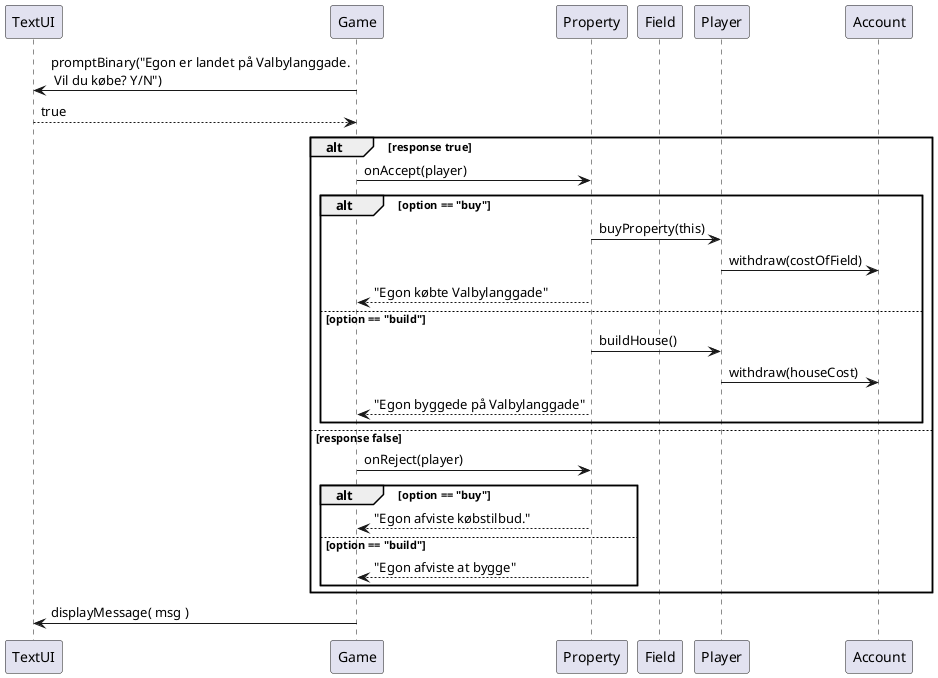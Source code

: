 @startuml
'https://plantuml.com/sequence-diagram
participant TextUI as ui
participant Game as game
participant Property  as subField
participant Field  as field

game -> ui:promptBinary("Egon er landet på Valbylanggade.\n Vil du købe? Y/N")
ui --> game: true

'game -> field : msg = processResponse(player, response )

alt response true
    game  -> subField : onAccept(player)

    alt option == "buy"
        subField  -> Player: buyProperty(this)
        Player -> Account : withdraw(costOfField)
        subField --> game : "Egon købte Valbylanggade"

    else option == "build"
             subField -> Player: buildHouse()
             Player -> Account : withdraw(houseCost)
              subField --> game : "Egon byggede på Valbylanggade"

    end

else response false
    game -> subField : onReject(player)
        alt option == "buy"
            subField --> game: "Egon afviste købstilbud."

        else option == "build"
              subField --> game: "Egon afviste at bygge"

        end

    end


game -> ui : displayMessage( msg )

@enduml